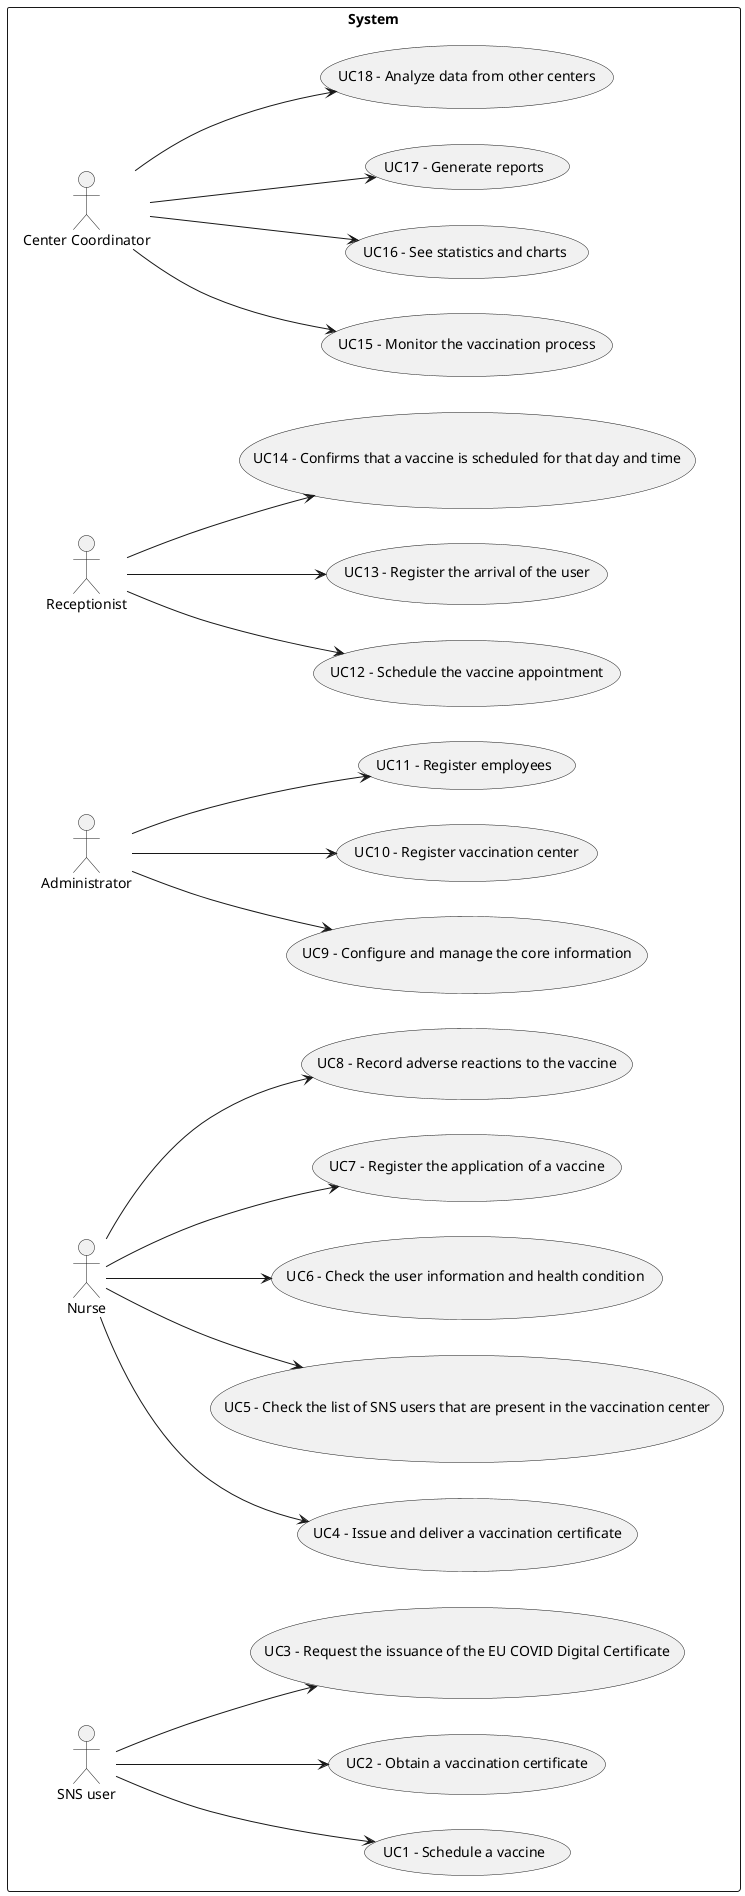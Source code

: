 @startuml

left to right direction
rectangle System {
actor "Center Coordinator" as coordinator
actor "Receptionist" as receptionist
actor "Administrator" as admin
actor "Nurse" as nurse
actor "SNS user" as user




usecase uc1 as "UC1 - Schedule a vaccine"
usecase uc2 as "UC2 - Obtain a vaccination certificate"
usecase uc3 as "UC3 - Request the issuance of the EU COVID Digital Certificate"

user --> uc1
user --> uc2
user --> uc3

usecase uc4 as "UC4 - Issue and deliver a vaccination certificate"
usecase uc5 as "UC5 - Check the list of SNS users that are present in the vaccination center"
usecase uc6 as "UC6 - Check the user information and health condition "
usecase uc7 as "UC7 - Register the application of a vaccine"
usecase uc8 as "UC8 - Record adverse reactions to the vaccine"

nurse --> uc4
nurse --> uc5
nurse --> uc6
nurse --> uc7
nurse --> uc8

usecase uc9 as "UC9 - Configure and manage the core information"
usecase uc10 as "UC10 - Register vaccination center"
usecase uc11 as "UC11 - Register employees"

admin --> uc9
admin --> uc10
admin --> uc11

usecase uc12 as "UC12 - Schedule the vaccine appointment"
usecase uc13 as "UC13 - Register the arrival of the user"
usecase uc14 as "UC14 - Confirms that a vaccine is scheduled for that day and time"

receptionist --> uc12
receptionist --> uc13
receptionist --> uc14

usecase uc15 as "UC15 - Monitor the vaccination process"
usecase uc16 as "UC16 - See statistics and charts"
usecase uc17 as "UC17 - Generate reports"
usecase uc18 as "UC18 - Analyze data from other centers"

coordinator --> uc15
coordinator --> uc16
coordinator --> uc17
coordinator --> uc18

}





@enduml